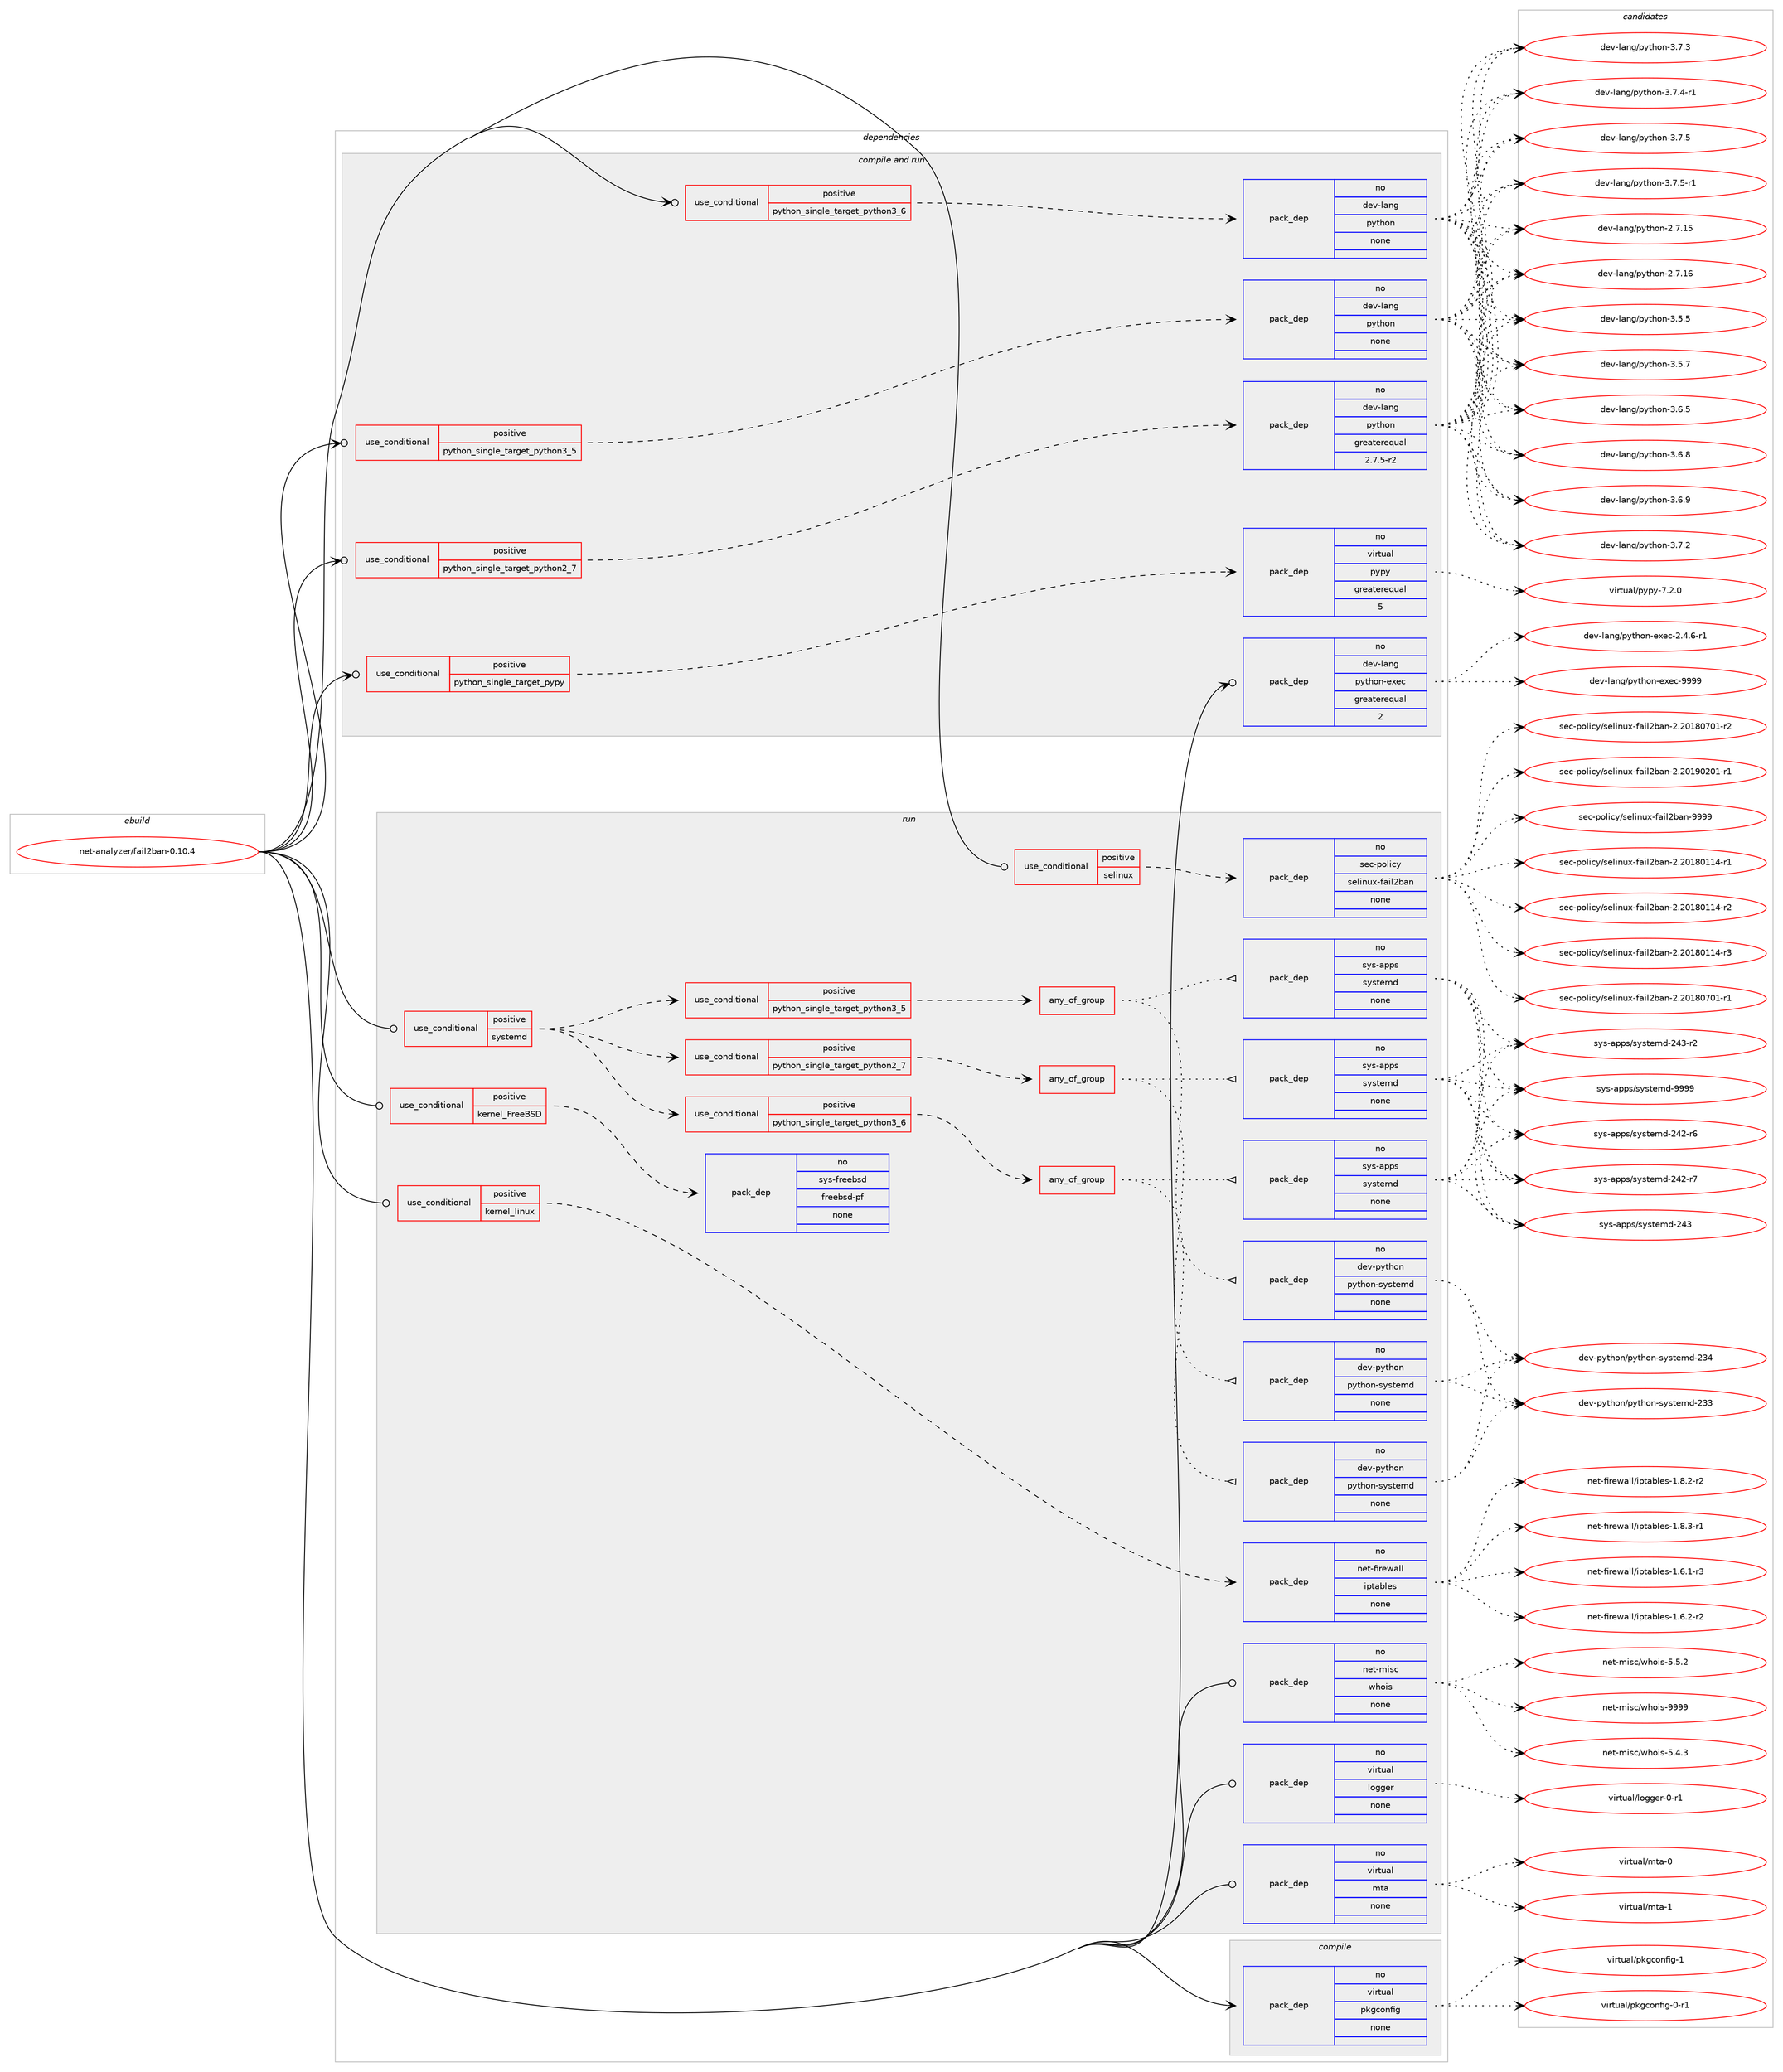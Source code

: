 digraph prolog {

# *************
# Graph options
# *************

newrank=true;
concentrate=true;
compound=true;
graph [rankdir=LR,fontname=Helvetica,fontsize=10,ranksep=1.5];#, ranksep=2.5, nodesep=0.2];
edge  [arrowhead=vee];
node  [fontname=Helvetica,fontsize=10];

# **********
# The ebuild
# **********

subgraph cluster_leftcol {
color=gray;
rank=same;
label=<<i>ebuild</i>>;
id [label="net-analyzer/fail2ban-0.10.4", color=red, width=4, href="../net-analyzer/fail2ban-0.10.4.svg"];
}

# ****************
# The dependencies
# ****************

subgraph cluster_midcol {
color=gray;
label=<<i>dependencies</i>>;
subgraph cluster_compile {
fillcolor="#eeeeee";
style=filled;
label=<<i>compile</i>>;
subgraph pack600374 {
dependency812142 [label=<<TABLE BORDER="0" CELLBORDER="1" CELLSPACING="0" CELLPADDING="4" WIDTH="220"><TR><TD ROWSPAN="6" CELLPADDING="30">pack_dep</TD></TR><TR><TD WIDTH="110">no</TD></TR><TR><TD>virtual</TD></TR><TR><TD>pkgconfig</TD></TR><TR><TD>none</TD></TR><TR><TD></TD></TR></TABLE>>, shape=none, color=blue];
}
id:e -> dependency812142:w [weight=20,style="solid",arrowhead="vee"];
}
subgraph cluster_compileandrun {
fillcolor="#eeeeee";
style=filled;
label=<<i>compile and run</i>>;
subgraph cond197606 {
dependency812143 [label=<<TABLE BORDER="0" CELLBORDER="1" CELLSPACING="0" CELLPADDING="4"><TR><TD ROWSPAN="3" CELLPADDING="10">use_conditional</TD></TR><TR><TD>positive</TD></TR><TR><TD>python_single_target_pypy</TD></TR></TABLE>>, shape=none, color=red];
subgraph pack600375 {
dependency812144 [label=<<TABLE BORDER="0" CELLBORDER="1" CELLSPACING="0" CELLPADDING="4" WIDTH="220"><TR><TD ROWSPAN="6" CELLPADDING="30">pack_dep</TD></TR><TR><TD WIDTH="110">no</TD></TR><TR><TD>virtual</TD></TR><TR><TD>pypy</TD></TR><TR><TD>greaterequal</TD></TR><TR><TD>5</TD></TR></TABLE>>, shape=none, color=blue];
}
dependency812143:e -> dependency812144:w [weight=20,style="dashed",arrowhead="vee"];
}
id:e -> dependency812143:w [weight=20,style="solid",arrowhead="odotvee"];
subgraph cond197607 {
dependency812145 [label=<<TABLE BORDER="0" CELLBORDER="1" CELLSPACING="0" CELLPADDING="4"><TR><TD ROWSPAN="3" CELLPADDING="10">use_conditional</TD></TR><TR><TD>positive</TD></TR><TR><TD>python_single_target_python2_7</TD></TR></TABLE>>, shape=none, color=red];
subgraph pack600376 {
dependency812146 [label=<<TABLE BORDER="0" CELLBORDER="1" CELLSPACING="0" CELLPADDING="4" WIDTH="220"><TR><TD ROWSPAN="6" CELLPADDING="30">pack_dep</TD></TR><TR><TD WIDTH="110">no</TD></TR><TR><TD>dev-lang</TD></TR><TR><TD>python</TD></TR><TR><TD>greaterequal</TD></TR><TR><TD>2.7.5-r2</TD></TR></TABLE>>, shape=none, color=blue];
}
dependency812145:e -> dependency812146:w [weight=20,style="dashed",arrowhead="vee"];
}
id:e -> dependency812145:w [weight=20,style="solid",arrowhead="odotvee"];
subgraph cond197608 {
dependency812147 [label=<<TABLE BORDER="0" CELLBORDER="1" CELLSPACING="0" CELLPADDING="4"><TR><TD ROWSPAN="3" CELLPADDING="10">use_conditional</TD></TR><TR><TD>positive</TD></TR><TR><TD>python_single_target_python3_5</TD></TR></TABLE>>, shape=none, color=red];
subgraph pack600377 {
dependency812148 [label=<<TABLE BORDER="0" CELLBORDER="1" CELLSPACING="0" CELLPADDING="4" WIDTH="220"><TR><TD ROWSPAN="6" CELLPADDING="30">pack_dep</TD></TR><TR><TD WIDTH="110">no</TD></TR><TR><TD>dev-lang</TD></TR><TR><TD>python</TD></TR><TR><TD>none</TD></TR><TR><TD></TD></TR></TABLE>>, shape=none, color=blue];
}
dependency812147:e -> dependency812148:w [weight=20,style="dashed",arrowhead="vee"];
}
id:e -> dependency812147:w [weight=20,style="solid",arrowhead="odotvee"];
subgraph cond197609 {
dependency812149 [label=<<TABLE BORDER="0" CELLBORDER="1" CELLSPACING="0" CELLPADDING="4"><TR><TD ROWSPAN="3" CELLPADDING="10">use_conditional</TD></TR><TR><TD>positive</TD></TR><TR><TD>python_single_target_python3_6</TD></TR></TABLE>>, shape=none, color=red];
subgraph pack600378 {
dependency812150 [label=<<TABLE BORDER="0" CELLBORDER="1" CELLSPACING="0" CELLPADDING="4" WIDTH="220"><TR><TD ROWSPAN="6" CELLPADDING="30">pack_dep</TD></TR><TR><TD WIDTH="110">no</TD></TR><TR><TD>dev-lang</TD></TR><TR><TD>python</TD></TR><TR><TD>none</TD></TR><TR><TD></TD></TR></TABLE>>, shape=none, color=blue];
}
dependency812149:e -> dependency812150:w [weight=20,style="dashed",arrowhead="vee"];
}
id:e -> dependency812149:w [weight=20,style="solid",arrowhead="odotvee"];
subgraph pack600379 {
dependency812151 [label=<<TABLE BORDER="0" CELLBORDER="1" CELLSPACING="0" CELLPADDING="4" WIDTH="220"><TR><TD ROWSPAN="6" CELLPADDING="30">pack_dep</TD></TR><TR><TD WIDTH="110">no</TD></TR><TR><TD>dev-lang</TD></TR><TR><TD>python-exec</TD></TR><TR><TD>greaterequal</TD></TR><TR><TD>2</TD></TR></TABLE>>, shape=none, color=blue];
}
id:e -> dependency812151:w [weight=20,style="solid",arrowhead="odotvee"];
}
subgraph cluster_run {
fillcolor="#eeeeee";
style=filled;
label=<<i>run</i>>;
subgraph cond197610 {
dependency812152 [label=<<TABLE BORDER="0" CELLBORDER="1" CELLSPACING="0" CELLPADDING="4"><TR><TD ROWSPAN="3" CELLPADDING="10">use_conditional</TD></TR><TR><TD>positive</TD></TR><TR><TD>kernel_FreeBSD</TD></TR></TABLE>>, shape=none, color=red];
subgraph pack600380 {
dependency812153 [label=<<TABLE BORDER="0" CELLBORDER="1" CELLSPACING="0" CELLPADDING="4" WIDTH="220"><TR><TD ROWSPAN="6" CELLPADDING="30">pack_dep</TD></TR><TR><TD WIDTH="110">no</TD></TR><TR><TD>sys-freebsd</TD></TR><TR><TD>freebsd-pf</TD></TR><TR><TD>none</TD></TR><TR><TD></TD></TR></TABLE>>, shape=none, color=blue];
}
dependency812152:e -> dependency812153:w [weight=20,style="dashed",arrowhead="vee"];
}
id:e -> dependency812152:w [weight=20,style="solid",arrowhead="odot"];
subgraph cond197611 {
dependency812154 [label=<<TABLE BORDER="0" CELLBORDER="1" CELLSPACING="0" CELLPADDING="4"><TR><TD ROWSPAN="3" CELLPADDING="10">use_conditional</TD></TR><TR><TD>positive</TD></TR><TR><TD>kernel_linux</TD></TR></TABLE>>, shape=none, color=red];
subgraph pack600381 {
dependency812155 [label=<<TABLE BORDER="0" CELLBORDER="1" CELLSPACING="0" CELLPADDING="4" WIDTH="220"><TR><TD ROWSPAN="6" CELLPADDING="30">pack_dep</TD></TR><TR><TD WIDTH="110">no</TD></TR><TR><TD>net-firewall</TD></TR><TR><TD>iptables</TD></TR><TR><TD>none</TD></TR><TR><TD></TD></TR></TABLE>>, shape=none, color=blue];
}
dependency812154:e -> dependency812155:w [weight=20,style="dashed",arrowhead="vee"];
}
id:e -> dependency812154:w [weight=20,style="solid",arrowhead="odot"];
subgraph cond197612 {
dependency812156 [label=<<TABLE BORDER="0" CELLBORDER="1" CELLSPACING="0" CELLPADDING="4"><TR><TD ROWSPAN="3" CELLPADDING="10">use_conditional</TD></TR><TR><TD>positive</TD></TR><TR><TD>selinux</TD></TR></TABLE>>, shape=none, color=red];
subgraph pack600382 {
dependency812157 [label=<<TABLE BORDER="0" CELLBORDER="1" CELLSPACING="0" CELLPADDING="4" WIDTH="220"><TR><TD ROWSPAN="6" CELLPADDING="30">pack_dep</TD></TR><TR><TD WIDTH="110">no</TD></TR><TR><TD>sec-policy</TD></TR><TR><TD>selinux-fail2ban</TD></TR><TR><TD>none</TD></TR><TR><TD></TD></TR></TABLE>>, shape=none, color=blue];
}
dependency812156:e -> dependency812157:w [weight=20,style="dashed",arrowhead="vee"];
}
id:e -> dependency812156:w [weight=20,style="solid",arrowhead="odot"];
subgraph cond197613 {
dependency812158 [label=<<TABLE BORDER="0" CELLBORDER="1" CELLSPACING="0" CELLPADDING="4"><TR><TD ROWSPAN="3" CELLPADDING="10">use_conditional</TD></TR><TR><TD>positive</TD></TR><TR><TD>systemd</TD></TR></TABLE>>, shape=none, color=red];
subgraph cond197614 {
dependency812159 [label=<<TABLE BORDER="0" CELLBORDER="1" CELLSPACING="0" CELLPADDING="4"><TR><TD ROWSPAN="3" CELLPADDING="10">use_conditional</TD></TR><TR><TD>positive</TD></TR><TR><TD>python_single_target_python2_7</TD></TR></TABLE>>, shape=none, color=red];
subgraph any13712 {
dependency812160 [label=<<TABLE BORDER="0" CELLBORDER="1" CELLSPACING="0" CELLPADDING="4"><TR><TD CELLPADDING="10">any_of_group</TD></TR></TABLE>>, shape=none, color=red];subgraph pack600383 {
dependency812161 [label=<<TABLE BORDER="0" CELLBORDER="1" CELLSPACING="0" CELLPADDING="4" WIDTH="220"><TR><TD ROWSPAN="6" CELLPADDING="30">pack_dep</TD></TR><TR><TD WIDTH="110">no</TD></TR><TR><TD>dev-python</TD></TR><TR><TD>python-systemd</TD></TR><TR><TD>none</TD></TR><TR><TD></TD></TR></TABLE>>, shape=none, color=blue];
}
dependency812160:e -> dependency812161:w [weight=20,style="dotted",arrowhead="oinv"];
subgraph pack600384 {
dependency812162 [label=<<TABLE BORDER="0" CELLBORDER="1" CELLSPACING="0" CELLPADDING="4" WIDTH="220"><TR><TD ROWSPAN="6" CELLPADDING="30">pack_dep</TD></TR><TR><TD WIDTH="110">no</TD></TR><TR><TD>sys-apps</TD></TR><TR><TD>systemd</TD></TR><TR><TD>none</TD></TR><TR><TD></TD></TR></TABLE>>, shape=none, color=blue];
}
dependency812160:e -> dependency812162:w [weight=20,style="dotted",arrowhead="oinv"];
}
dependency812159:e -> dependency812160:w [weight=20,style="dashed",arrowhead="vee"];
}
dependency812158:e -> dependency812159:w [weight=20,style="dashed",arrowhead="vee"];
subgraph cond197615 {
dependency812163 [label=<<TABLE BORDER="0" CELLBORDER="1" CELLSPACING="0" CELLPADDING="4"><TR><TD ROWSPAN="3" CELLPADDING="10">use_conditional</TD></TR><TR><TD>positive</TD></TR><TR><TD>python_single_target_python3_5</TD></TR></TABLE>>, shape=none, color=red];
subgraph any13713 {
dependency812164 [label=<<TABLE BORDER="0" CELLBORDER="1" CELLSPACING="0" CELLPADDING="4"><TR><TD CELLPADDING="10">any_of_group</TD></TR></TABLE>>, shape=none, color=red];subgraph pack600385 {
dependency812165 [label=<<TABLE BORDER="0" CELLBORDER="1" CELLSPACING="0" CELLPADDING="4" WIDTH="220"><TR><TD ROWSPAN="6" CELLPADDING="30">pack_dep</TD></TR><TR><TD WIDTH="110">no</TD></TR><TR><TD>dev-python</TD></TR><TR><TD>python-systemd</TD></TR><TR><TD>none</TD></TR><TR><TD></TD></TR></TABLE>>, shape=none, color=blue];
}
dependency812164:e -> dependency812165:w [weight=20,style="dotted",arrowhead="oinv"];
subgraph pack600386 {
dependency812166 [label=<<TABLE BORDER="0" CELLBORDER="1" CELLSPACING="0" CELLPADDING="4" WIDTH="220"><TR><TD ROWSPAN="6" CELLPADDING="30">pack_dep</TD></TR><TR><TD WIDTH="110">no</TD></TR><TR><TD>sys-apps</TD></TR><TR><TD>systemd</TD></TR><TR><TD>none</TD></TR><TR><TD></TD></TR></TABLE>>, shape=none, color=blue];
}
dependency812164:e -> dependency812166:w [weight=20,style="dotted",arrowhead="oinv"];
}
dependency812163:e -> dependency812164:w [weight=20,style="dashed",arrowhead="vee"];
}
dependency812158:e -> dependency812163:w [weight=20,style="dashed",arrowhead="vee"];
subgraph cond197616 {
dependency812167 [label=<<TABLE BORDER="0" CELLBORDER="1" CELLSPACING="0" CELLPADDING="4"><TR><TD ROWSPAN="3" CELLPADDING="10">use_conditional</TD></TR><TR><TD>positive</TD></TR><TR><TD>python_single_target_python3_6</TD></TR></TABLE>>, shape=none, color=red];
subgraph any13714 {
dependency812168 [label=<<TABLE BORDER="0" CELLBORDER="1" CELLSPACING="0" CELLPADDING="4"><TR><TD CELLPADDING="10">any_of_group</TD></TR></TABLE>>, shape=none, color=red];subgraph pack600387 {
dependency812169 [label=<<TABLE BORDER="0" CELLBORDER="1" CELLSPACING="0" CELLPADDING="4" WIDTH="220"><TR><TD ROWSPAN="6" CELLPADDING="30">pack_dep</TD></TR><TR><TD WIDTH="110">no</TD></TR><TR><TD>dev-python</TD></TR><TR><TD>python-systemd</TD></TR><TR><TD>none</TD></TR><TR><TD></TD></TR></TABLE>>, shape=none, color=blue];
}
dependency812168:e -> dependency812169:w [weight=20,style="dotted",arrowhead="oinv"];
subgraph pack600388 {
dependency812170 [label=<<TABLE BORDER="0" CELLBORDER="1" CELLSPACING="0" CELLPADDING="4" WIDTH="220"><TR><TD ROWSPAN="6" CELLPADDING="30">pack_dep</TD></TR><TR><TD WIDTH="110">no</TD></TR><TR><TD>sys-apps</TD></TR><TR><TD>systemd</TD></TR><TR><TD>none</TD></TR><TR><TD></TD></TR></TABLE>>, shape=none, color=blue];
}
dependency812168:e -> dependency812170:w [weight=20,style="dotted",arrowhead="oinv"];
}
dependency812167:e -> dependency812168:w [weight=20,style="dashed",arrowhead="vee"];
}
dependency812158:e -> dependency812167:w [weight=20,style="dashed",arrowhead="vee"];
}
id:e -> dependency812158:w [weight=20,style="solid",arrowhead="odot"];
subgraph pack600389 {
dependency812171 [label=<<TABLE BORDER="0" CELLBORDER="1" CELLSPACING="0" CELLPADDING="4" WIDTH="220"><TR><TD ROWSPAN="6" CELLPADDING="30">pack_dep</TD></TR><TR><TD WIDTH="110">no</TD></TR><TR><TD>net-misc</TD></TR><TR><TD>whois</TD></TR><TR><TD>none</TD></TR><TR><TD></TD></TR></TABLE>>, shape=none, color=blue];
}
id:e -> dependency812171:w [weight=20,style="solid",arrowhead="odot"];
subgraph pack600390 {
dependency812172 [label=<<TABLE BORDER="0" CELLBORDER="1" CELLSPACING="0" CELLPADDING="4" WIDTH="220"><TR><TD ROWSPAN="6" CELLPADDING="30">pack_dep</TD></TR><TR><TD WIDTH="110">no</TD></TR><TR><TD>virtual</TD></TR><TR><TD>logger</TD></TR><TR><TD>none</TD></TR><TR><TD></TD></TR></TABLE>>, shape=none, color=blue];
}
id:e -> dependency812172:w [weight=20,style="solid",arrowhead="odot"];
subgraph pack600391 {
dependency812173 [label=<<TABLE BORDER="0" CELLBORDER="1" CELLSPACING="0" CELLPADDING="4" WIDTH="220"><TR><TD ROWSPAN="6" CELLPADDING="30">pack_dep</TD></TR><TR><TD WIDTH="110">no</TD></TR><TR><TD>virtual</TD></TR><TR><TD>mta</TD></TR><TR><TD>none</TD></TR><TR><TD></TD></TR></TABLE>>, shape=none, color=blue];
}
id:e -> dependency812173:w [weight=20,style="solid",arrowhead="odot"];
}
}

# **************
# The candidates
# **************

subgraph cluster_choices {
rank=same;
color=gray;
label=<<i>candidates</i>>;

subgraph choice600374 {
color=black;
nodesep=1;
choice11810511411611797108471121071039911111010210510345484511449 [label="virtual/pkgconfig-0-r1", color=red, width=4,href="../virtual/pkgconfig-0-r1.svg"];
choice1181051141161179710847112107103991111101021051034549 [label="virtual/pkgconfig-1", color=red, width=4,href="../virtual/pkgconfig-1.svg"];
dependency812142:e -> choice11810511411611797108471121071039911111010210510345484511449:w [style=dotted,weight="100"];
dependency812142:e -> choice1181051141161179710847112107103991111101021051034549:w [style=dotted,weight="100"];
}
subgraph choice600375 {
color=black;
nodesep=1;
choice1181051141161179710847112121112121455546504648 [label="virtual/pypy-7.2.0", color=red, width=4,href="../virtual/pypy-7.2.0.svg"];
dependency812144:e -> choice1181051141161179710847112121112121455546504648:w [style=dotted,weight="100"];
}
subgraph choice600376 {
color=black;
nodesep=1;
choice10010111845108971101034711212111610411111045504655464953 [label="dev-lang/python-2.7.15", color=red, width=4,href="../dev-lang/python-2.7.15.svg"];
choice10010111845108971101034711212111610411111045504655464954 [label="dev-lang/python-2.7.16", color=red, width=4,href="../dev-lang/python-2.7.16.svg"];
choice100101118451089711010347112121116104111110455146534653 [label="dev-lang/python-3.5.5", color=red, width=4,href="../dev-lang/python-3.5.5.svg"];
choice100101118451089711010347112121116104111110455146534655 [label="dev-lang/python-3.5.7", color=red, width=4,href="../dev-lang/python-3.5.7.svg"];
choice100101118451089711010347112121116104111110455146544653 [label="dev-lang/python-3.6.5", color=red, width=4,href="../dev-lang/python-3.6.5.svg"];
choice100101118451089711010347112121116104111110455146544656 [label="dev-lang/python-3.6.8", color=red, width=4,href="../dev-lang/python-3.6.8.svg"];
choice100101118451089711010347112121116104111110455146544657 [label="dev-lang/python-3.6.9", color=red, width=4,href="../dev-lang/python-3.6.9.svg"];
choice100101118451089711010347112121116104111110455146554650 [label="dev-lang/python-3.7.2", color=red, width=4,href="../dev-lang/python-3.7.2.svg"];
choice100101118451089711010347112121116104111110455146554651 [label="dev-lang/python-3.7.3", color=red, width=4,href="../dev-lang/python-3.7.3.svg"];
choice1001011184510897110103471121211161041111104551465546524511449 [label="dev-lang/python-3.7.4-r1", color=red, width=4,href="../dev-lang/python-3.7.4-r1.svg"];
choice100101118451089711010347112121116104111110455146554653 [label="dev-lang/python-3.7.5", color=red, width=4,href="../dev-lang/python-3.7.5.svg"];
choice1001011184510897110103471121211161041111104551465546534511449 [label="dev-lang/python-3.7.5-r1", color=red, width=4,href="../dev-lang/python-3.7.5-r1.svg"];
dependency812146:e -> choice10010111845108971101034711212111610411111045504655464953:w [style=dotted,weight="100"];
dependency812146:e -> choice10010111845108971101034711212111610411111045504655464954:w [style=dotted,weight="100"];
dependency812146:e -> choice100101118451089711010347112121116104111110455146534653:w [style=dotted,weight="100"];
dependency812146:e -> choice100101118451089711010347112121116104111110455146534655:w [style=dotted,weight="100"];
dependency812146:e -> choice100101118451089711010347112121116104111110455146544653:w [style=dotted,weight="100"];
dependency812146:e -> choice100101118451089711010347112121116104111110455146544656:w [style=dotted,weight="100"];
dependency812146:e -> choice100101118451089711010347112121116104111110455146544657:w [style=dotted,weight="100"];
dependency812146:e -> choice100101118451089711010347112121116104111110455146554650:w [style=dotted,weight="100"];
dependency812146:e -> choice100101118451089711010347112121116104111110455146554651:w [style=dotted,weight="100"];
dependency812146:e -> choice1001011184510897110103471121211161041111104551465546524511449:w [style=dotted,weight="100"];
dependency812146:e -> choice100101118451089711010347112121116104111110455146554653:w [style=dotted,weight="100"];
dependency812146:e -> choice1001011184510897110103471121211161041111104551465546534511449:w [style=dotted,weight="100"];
}
subgraph choice600377 {
color=black;
nodesep=1;
choice10010111845108971101034711212111610411111045504655464953 [label="dev-lang/python-2.7.15", color=red, width=4,href="../dev-lang/python-2.7.15.svg"];
choice10010111845108971101034711212111610411111045504655464954 [label="dev-lang/python-2.7.16", color=red, width=4,href="../dev-lang/python-2.7.16.svg"];
choice100101118451089711010347112121116104111110455146534653 [label="dev-lang/python-3.5.5", color=red, width=4,href="../dev-lang/python-3.5.5.svg"];
choice100101118451089711010347112121116104111110455146534655 [label="dev-lang/python-3.5.7", color=red, width=4,href="../dev-lang/python-3.5.7.svg"];
choice100101118451089711010347112121116104111110455146544653 [label="dev-lang/python-3.6.5", color=red, width=4,href="../dev-lang/python-3.6.5.svg"];
choice100101118451089711010347112121116104111110455146544656 [label="dev-lang/python-3.6.8", color=red, width=4,href="../dev-lang/python-3.6.8.svg"];
choice100101118451089711010347112121116104111110455146544657 [label="dev-lang/python-3.6.9", color=red, width=4,href="../dev-lang/python-3.6.9.svg"];
choice100101118451089711010347112121116104111110455146554650 [label="dev-lang/python-3.7.2", color=red, width=4,href="../dev-lang/python-3.7.2.svg"];
choice100101118451089711010347112121116104111110455146554651 [label="dev-lang/python-3.7.3", color=red, width=4,href="../dev-lang/python-3.7.3.svg"];
choice1001011184510897110103471121211161041111104551465546524511449 [label="dev-lang/python-3.7.4-r1", color=red, width=4,href="../dev-lang/python-3.7.4-r1.svg"];
choice100101118451089711010347112121116104111110455146554653 [label="dev-lang/python-3.7.5", color=red, width=4,href="../dev-lang/python-3.7.5.svg"];
choice1001011184510897110103471121211161041111104551465546534511449 [label="dev-lang/python-3.7.5-r1", color=red, width=4,href="../dev-lang/python-3.7.5-r1.svg"];
dependency812148:e -> choice10010111845108971101034711212111610411111045504655464953:w [style=dotted,weight="100"];
dependency812148:e -> choice10010111845108971101034711212111610411111045504655464954:w [style=dotted,weight="100"];
dependency812148:e -> choice100101118451089711010347112121116104111110455146534653:w [style=dotted,weight="100"];
dependency812148:e -> choice100101118451089711010347112121116104111110455146534655:w [style=dotted,weight="100"];
dependency812148:e -> choice100101118451089711010347112121116104111110455146544653:w [style=dotted,weight="100"];
dependency812148:e -> choice100101118451089711010347112121116104111110455146544656:w [style=dotted,weight="100"];
dependency812148:e -> choice100101118451089711010347112121116104111110455146544657:w [style=dotted,weight="100"];
dependency812148:e -> choice100101118451089711010347112121116104111110455146554650:w [style=dotted,weight="100"];
dependency812148:e -> choice100101118451089711010347112121116104111110455146554651:w [style=dotted,weight="100"];
dependency812148:e -> choice1001011184510897110103471121211161041111104551465546524511449:w [style=dotted,weight="100"];
dependency812148:e -> choice100101118451089711010347112121116104111110455146554653:w [style=dotted,weight="100"];
dependency812148:e -> choice1001011184510897110103471121211161041111104551465546534511449:w [style=dotted,weight="100"];
}
subgraph choice600378 {
color=black;
nodesep=1;
choice10010111845108971101034711212111610411111045504655464953 [label="dev-lang/python-2.7.15", color=red, width=4,href="../dev-lang/python-2.7.15.svg"];
choice10010111845108971101034711212111610411111045504655464954 [label="dev-lang/python-2.7.16", color=red, width=4,href="../dev-lang/python-2.7.16.svg"];
choice100101118451089711010347112121116104111110455146534653 [label="dev-lang/python-3.5.5", color=red, width=4,href="../dev-lang/python-3.5.5.svg"];
choice100101118451089711010347112121116104111110455146534655 [label="dev-lang/python-3.5.7", color=red, width=4,href="../dev-lang/python-3.5.7.svg"];
choice100101118451089711010347112121116104111110455146544653 [label="dev-lang/python-3.6.5", color=red, width=4,href="../dev-lang/python-3.6.5.svg"];
choice100101118451089711010347112121116104111110455146544656 [label="dev-lang/python-3.6.8", color=red, width=4,href="../dev-lang/python-3.6.8.svg"];
choice100101118451089711010347112121116104111110455146544657 [label="dev-lang/python-3.6.9", color=red, width=4,href="../dev-lang/python-3.6.9.svg"];
choice100101118451089711010347112121116104111110455146554650 [label="dev-lang/python-3.7.2", color=red, width=4,href="../dev-lang/python-3.7.2.svg"];
choice100101118451089711010347112121116104111110455146554651 [label="dev-lang/python-3.7.3", color=red, width=4,href="../dev-lang/python-3.7.3.svg"];
choice1001011184510897110103471121211161041111104551465546524511449 [label="dev-lang/python-3.7.4-r1", color=red, width=4,href="../dev-lang/python-3.7.4-r1.svg"];
choice100101118451089711010347112121116104111110455146554653 [label="dev-lang/python-3.7.5", color=red, width=4,href="../dev-lang/python-3.7.5.svg"];
choice1001011184510897110103471121211161041111104551465546534511449 [label="dev-lang/python-3.7.5-r1", color=red, width=4,href="../dev-lang/python-3.7.5-r1.svg"];
dependency812150:e -> choice10010111845108971101034711212111610411111045504655464953:w [style=dotted,weight="100"];
dependency812150:e -> choice10010111845108971101034711212111610411111045504655464954:w [style=dotted,weight="100"];
dependency812150:e -> choice100101118451089711010347112121116104111110455146534653:w [style=dotted,weight="100"];
dependency812150:e -> choice100101118451089711010347112121116104111110455146534655:w [style=dotted,weight="100"];
dependency812150:e -> choice100101118451089711010347112121116104111110455146544653:w [style=dotted,weight="100"];
dependency812150:e -> choice100101118451089711010347112121116104111110455146544656:w [style=dotted,weight="100"];
dependency812150:e -> choice100101118451089711010347112121116104111110455146544657:w [style=dotted,weight="100"];
dependency812150:e -> choice100101118451089711010347112121116104111110455146554650:w [style=dotted,weight="100"];
dependency812150:e -> choice100101118451089711010347112121116104111110455146554651:w [style=dotted,weight="100"];
dependency812150:e -> choice1001011184510897110103471121211161041111104551465546524511449:w [style=dotted,weight="100"];
dependency812150:e -> choice100101118451089711010347112121116104111110455146554653:w [style=dotted,weight="100"];
dependency812150:e -> choice1001011184510897110103471121211161041111104551465546534511449:w [style=dotted,weight="100"];
}
subgraph choice600379 {
color=black;
nodesep=1;
choice10010111845108971101034711212111610411111045101120101994550465246544511449 [label="dev-lang/python-exec-2.4.6-r1", color=red, width=4,href="../dev-lang/python-exec-2.4.6-r1.svg"];
choice10010111845108971101034711212111610411111045101120101994557575757 [label="dev-lang/python-exec-9999", color=red, width=4,href="../dev-lang/python-exec-9999.svg"];
dependency812151:e -> choice10010111845108971101034711212111610411111045101120101994550465246544511449:w [style=dotted,weight="100"];
dependency812151:e -> choice10010111845108971101034711212111610411111045101120101994557575757:w [style=dotted,weight="100"];
}
subgraph choice600380 {
color=black;
nodesep=1;
}
subgraph choice600381 {
color=black;
nodesep=1;
choice11010111645102105114101119971081084710511211697981081011154549465446494511451 [label="net-firewall/iptables-1.6.1-r3", color=red, width=4,href="../net-firewall/iptables-1.6.1-r3.svg"];
choice11010111645102105114101119971081084710511211697981081011154549465446504511450 [label="net-firewall/iptables-1.6.2-r2", color=red, width=4,href="../net-firewall/iptables-1.6.2-r2.svg"];
choice11010111645102105114101119971081084710511211697981081011154549465646504511450 [label="net-firewall/iptables-1.8.2-r2", color=red, width=4,href="../net-firewall/iptables-1.8.2-r2.svg"];
choice11010111645102105114101119971081084710511211697981081011154549465646514511449 [label="net-firewall/iptables-1.8.3-r1", color=red, width=4,href="../net-firewall/iptables-1.8.3-r1.svg"];
dependency812155:e -> choice11010111645102105114101119971081084710511211697981081011154549465446494511451:w [style=dotted,weight="100"];
dependency812155:e -> choice11010111645102105114101119971081084710511211697981081011154549465446504511450:w [style=dotted,weight="100"];
dependency812155:e -> choice11010111645102105114101119971081084710511211697981081011154549465646504511450:w [style=dotted,weight="100"];
dependency812155:e -> choice11010111645102105114101119971081084710511211697981081011154549465646514511449:w [style=dotted,weight="100"];
}
subgraph choice600382 {
color=black;
nodesep=1;
choice11510199451121111081059912147115101108105110117120451029710510850989711045504650484956484949524511449 [label="sec-policy/selinux-fail2ban-2.20180114-r1", color=red, width=4,href="../sec-policy/selinux-fail2ban-2.20180114-r1.svg"];
choice11510199451121111081059912147115101108105110117120451029710510850989711045504650484956484949524511450 [label="sec-policy/selinux-fail2ban-2.20180114-r2", color=red, width=4,href="../sec-policy/selinux-fail2ban-2.20180114-r2.svg"];
choice11510199451121111081059912147115101108105110117120451029710510850989711045504650484956484949524511451 [label="sec-policy/selinux-fail2ban-2.20180114-r3", color=red, width=4,href="../sec-policy/selinux-fail2ban-2.20180114-r3.svg"];
choice11510199451121111081059912147115101108105110117120451029710510850989711045504650484956485548494511449 [label="sec-policy/selinux-fail2ban-2.20180701-r1", color=red, width=4,href="../sec-policy/selinux-fail2ban-2.20180701-r1.svg"];
choice11510199451121111081059912147115101108105110117120451029710510850989711045504650484956485548494511450 [label="sec-policy/selinux-fail2ban-2.20180701-r2", color=red, width=4,href="../sec-policy/selinux-fail2ban-2.20180701-r2.svg"];
choice11510199451121111081059912147115101108105110117120451029710510850989711045504650484957485048494511449 [label="sec-policy/selinux-fail2ban-2.20190201-r1", color=red, width=4,href="../sec-policy/selinux-fail2ban-2.20190201-r1.svg"];
choice1151019945112111108105991214711510110810511011712045102971051085098971104557575757 [label="sec-policy/selinux-fail2ban-9999", color=red, width=4,href="../sec-policy/selinux-fail2ban-9999.svg"];
dependency812157:e -> choice11510199451121111081059912147115101108105110117120451029710510850989711045504650484956484949524511449:w [style=dotted,weight="100"];
dependency812157:e -> choice11510199451121111081059912147115101108105110117120451029710510850989711045504650484956484949524511450:w [style=dotted,weight="100"];
dependency812157:e -> choice11510199451121111081059912147115101108105110117120451029710510850989711045504650484956484949524511451:w [style=dotted,weight="100"];
dependency812157:e -> choice11510199451121111081059912147115101108105110117120451029710510850989711045504650484956485548494511449:w [style=dotted,weight="100"];
dependency812157:e -> choice11510199451121111081059912147115101108105110117120451029710510850989711045504650484956485548494511450:w [style=dotted,weight="100"];
dependency812157:e -> choice11510199451121111081059912147115101108105110117120451029710510850989711045504650484957485048494511449:w [style=dotted,weight="100"];
dependency812157:e -> choice1151019945112111108105991214711510110810511011712045102971051085098971104557575757:w [style=dotted,weight="100"];
}
subgraph choice600383 {
color=black;
nodesep=1;
choice10010111845112121116104111110471121211161041111104511512111511610110910045505151 [label="dev-python/python-systemd-233", color=red, width=4,href="../dev-python/python-systemd-233.svg"];
choice10010111845112121116104111110471121211161041111104511512111511610110910045505152 [label="dev-python/python-systemd-234", color=red, width=4,href="../dev-python/python-systemd-234.svg"];
dependency812161:e -> choice10010111845112121116104111110471121211161041111104511512111511610110910045505151:w [style=dotted,weight="100"];
dependency812161:e -> choice10010111845112121116104111110471121211161041111104511512111511610110910045505152:w [style=dotted,weight="100"];
}
subgraph choice600384 {
color=black;
nodesep=1;
choice115121115459711211211547115121115116101109100455052504511454 [label="sys-apps/systemd-242-r6", color=red, width=4,href="../sys-apps/systemd-242-r6.svg"];
choice115121115459711211211547115121115116101109100455052504511455 [label="sys-apps/systemd-242-r7", color=red, width=4,href="../sys-apps/systemd-242-r7.svg"];
choice11512111545971121121154711512111511610110910045505251 [label="sys-apps/systemd-243", color=red, width=4,href="../sys-apps/systemd-243.svg"];
choice115121115459711211211547115121115116101109100455052514511450 [label="sys-apps/systemd-243-r2", color=red, width=4,href="../sys-apps/systemd-243-r2.svg"];
choice1151211154597112112115471151211151161011091004557575757 [label="sys-apps/systemd-9999", color=red, width=4,href="../sys-apps/systemd-9999.svg"];
dependency812162:e -> choice115121115459711211211547115121115116101109100455052504511454:w [style=dotted,weight="100"];
dependency812162:e -> choice115121115459711211211547115121115116101109100455052504511455:w [style=dotted,weight="100"];
dependency812162:e -> choice11512111545971121121154711512111511610110910045505251:w [style=dotted,weight="100"];
dependency812162:e -> choice115121115459711211211547115121115116101109100455052514511450:w [style=dotted,weight="100"];
dependency812162:e -> choice1151211154597112112115471151211151161011091004557575757:w [style=dotted,weight="100"];
}
subgraph choice600385 {
color=black;
nodesep=1;
choice10010111845112121116104111110471121211161041111104511512111511610110910045505151 [label="dev-python/python-systemd-233", color=red, width=4,href="../dev-python/python-systemd-233.svg"];
choice10010111845112121116104111110471121211161041111104511512111511610110910045505152 [label="dev-python/python-systemd-234", color=red, width=4,href="../dev-python/python-systemd-234.svg"];
dependency812165:e -> choice10010111845112121116104111110471121211161041111104511512111511610110910045505151:w [style=dotted,weight="100"];
dependency812165:e -> choice10010111845112121116104111110471121211161041111104511512111511610110910045505152:w [style=dotted,weight="100"];
}
subgraph choice600386 {
color=black;
nodesep=1;
choice115121115459711211211547115121115116101109100455052504511454 [label="sys-apps/systemd-242-r6", color=red, width=4,href="../sys-apps/systemd-242-r6.svg"];
choice115121115459711211211547115121115116101109100455052504511455 [label="sys-apps/systemd-242-r7", color=red, width=4,href="../sys-apps/systemd-242-r7.svg"];
choice11512111545971121121154711512111511610110910045505251 [label="sys-apps/systemd-243", color=red, width=4,href="../sys-apps/systemd-243.svg"];
choice115121115459711211211547115121115116101109100455052514511450 [label="sys-apps/systemd-243-r2", color=red, width=4,href="../sys-apps/systemd-243-r2.svg"];
choice1151211154597112112115471151211151161011091004557575757 [label="sys-apps/systemd-9999", color=red, width=4,href="../sys-apps/systemd-9999.svg"];
dependency812166:e -> choice115121115459711211211547115121115116101109100455052504511454:w [style=dotted,weight="100"];
dependency812166:e -> choice115121115459711211211547115121115116101109100455052504511455:w [style=dotted,weight="100"];
dependency812166:e -> choice11512111545971121121154711512111511610110910045505251:w [style=dotted,weight="100"];
dependency812166:e -> choice115121115459711211211547115121115116101109100455052514511450:w [style=dotted,weight="100"];
dependency812166:e -> choice1151211154597112112115471151211151161011091004557575757:w [style=dotted,weight="100"];
}
subgraph choice600387 {
color=black;
nodesep=1;
choice10010111845112121116104111110471121211161041111104511512111511610110910045505151 [label="dev-python/python-systemd-233", color=red, width=4,href="../dev-python/python-systemd-233.svg"];
choice10010111845112121116104111110471121211161041111104511512111511610110910045505152 [label="dev-python/python-systemd-234", color=red, width=4,href="../dev-python/python-systemd-234.svg"];
dependency812169:e -> choice10010111845112121116104111110471121211161041111104511512111511610110910045505151:w [style=dotted,weight="100"];
dependency812169:e -> choice10010111845112121116104111110471121211161041111104511512111511610110910045505152:w [style=dotted,weight="100"];
}
subgraph choice600388 {
color=black;
nodesep=1;
choice115121115459711211211547115121115116101109100455052504511454 [label="sys-apps/systemd-242-r6", color=red, width=4,href="../sys-apps/systemd-242-r6.svg"];
choice115121115459711211211547115121115116101109100455052504511455 [label="sys-apps/systemd-242-r7", color=red, width=4,href="../sys-apps/systemd-242-r7.svg"];
choice11512111545971121121154711512111511610110910045505251 [label="sys-apps/systemd-243", color=red, width=4,href="../sys-apps/systemd-243.svg"];
choice115121115459711211211547115121115116101109100455052514511450 [label="sys-apps/systemd-243-r2", color=red, width=4,href="../sys-apps/systemd-243-r2.svg"];
choice1151211154597112112115471151211151161011091004557575757 [label="sys-apps/systemd-9999", color=red, width=4,href="../sys-apps/systemd-9999.svg"];
dependency812170:e -> choice115121115459711211211547115121115116101109100455052504511454:w [style=dotted,weight="100"];
dependency812170:e -> choice115121115459711211211547115121115116101109100455052504511455:w [style=dotted,weight="100"];
dependency812170:e -> choice11512111545971121121154711512111511610110910045505251:w [style=dotted,weight="100"];
dependency812170:e -> choice115121115459711211211547115121115116101109100455052514511450:w [style=dotted,weight="100"];
dependency812170:e -> choice1151211154597112112115471151211151161011091004557575757:w [style=dotted,weight="100"];
}
subgraph choice600389 {
color=black;
nodesep=1;
choice110101116451091051159947119104111105115455346524651 [label="net-misc/whois-5.4.3", color=red, width=4,href="../net-misc/whois-5.4.3.svg"];
choice110101116451091051159947119104111105115455346534650 [label="net-misc/whois-5.5.2", color=red, width=4,href="../net-misc/whois-5.5.2.svg"];
choice1101011164510910511599471191041111051154557575757 [label="net-misc/whois-9999", color=red, width=4,href="../net-misc/whois-9999.svg"];
dependency812171:e -> choice110101116451091051159947119104111105115455346524651:w [style=dotted,weight="100"];
dependency812171:e -> choice110101116451091051159947119104111105115455346534650:w [style=dotted,weight="100"];
dependency812171:e -> choice1101011164510910511599471191041111051154557575757:w [style=dotted,weight="100"];
}
subgraph choice600390 {
color=black;
nodesep=1;
choice118105114116117971084710811110310310111445484511449 [label="virtual/logger-0-r1", color=red, width=4,href="../virtual/logger-0-r1.svg"];
dependency812172:e -> choice118105114116117971084710811110310310111445484511449:w [style=dotted,weight="100"];
}
subgraph choice600391 {
color=black;
nodesep=1;
choice1181051141161179710847109116974548 [label="virtual/mta-0", color=red, width=4,href="../virtual/mta-0.svg"];
choice1181051141161179710847109116974549 [label="virtual/mta-1", color=red, width=4,href="../virtual/mta-1.svg"];
dependency812173:e -> choice1181051141161179710847109116974548:w [style=dotted,weight="100"];
dependency812173:e -> choice1181051141161179710847109116974549:w [style=dotted,weight="100"];
}
}

}
